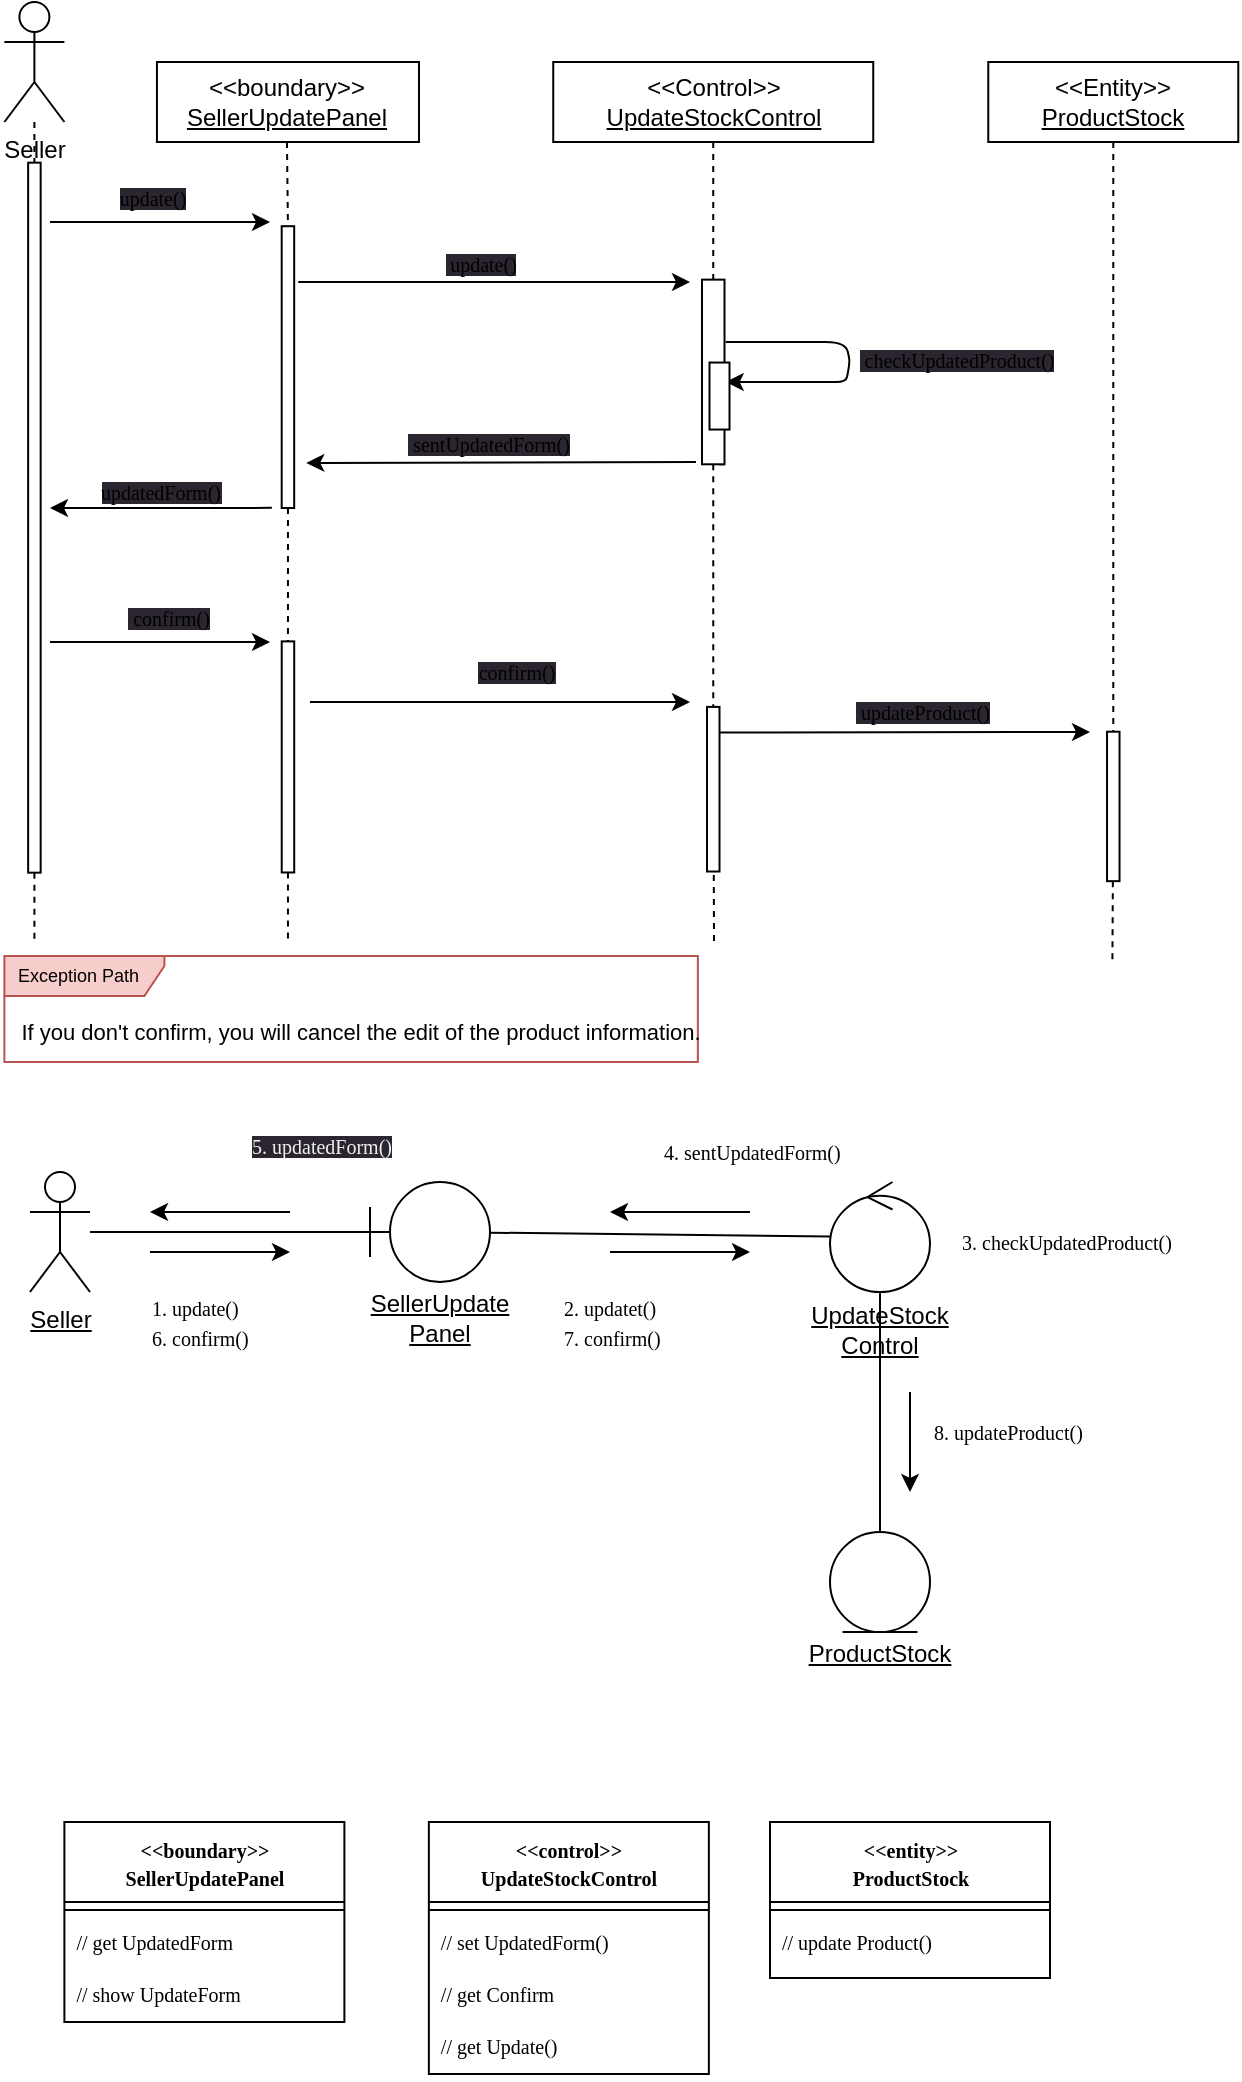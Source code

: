 <mxfile>
    <diagram id="cL9ai_w-RHlp5UJVBhCa" name="Page-1">
        <mxGraphModel dx="842" dy="438" grid="1" gridSize="10" guides="1" tooltips="1" connect="1" arrows="1" fold="1" page="1" pageScale="1" pageWidth="850" pageHeight="1100" math="0" shadow="0">
            <root>
                <mxCell id="0"/>
                <mxCell id="1" parent="0"/>
                <object label="Seller" Seller="" id="5">
                    <mxCell style="shape=umlActor;verticalLabelPosition=bottom;verticalAlign=top;html=1;outlineConnect=0;" parent="1" vertex="1">
                        <mxGeometry x="67.2" y="20" width="30" height="60" as="geometry"/>
                    </mxCell>
                </object>
                <mxCell id="9" value="&amp;lt;&amp;lt;Control&amp;gt;&amp;gt;&lt;u&gt;&lt;br&gt;UpdateStockControl&lt;/u&gt;" style="rounded=0;whiteSpace=wrap;html=1;" parent="1" vertex="1">
                    <mxGeometry x="341.62" y="50" width="160" height="40" as="geometry"/>
                </mxCell>
                <mxCell id="261" style="edgeStyle=none;html=1;dashed=1;endArrow=none;endFill=0;startArrow=none;" parent="1" source="58" edge="1">
                    <mxGeometry relative="1" as="geometry">
                        <mxPoint x="621.2" y="500" as="targetPoint"/>
                    </mxGeometry>
                </mxCell>
                <mxCell id="10" value="&amp;lt;&amp;lt;Entity&amp;gt;&amp;gt;&lt;br&gt;&lt;u&gt;ProductStock&lt;/u&gt;" style="rounded=0;whiteSpace=wrap;html=1;" parent="1" vertex="1">
                    <mxGeometry x="559.14" y="50" width="125" height="40" as="geometry"/>
                </mxCell>
                <mxCell id="28" value="" style="endArrow=classic;html=1;strokeWidth=1;jumpSize=6;" parent="1" edge="1">
                    <mxGeometry width="50" height="50" relative="1" as="geometry">
                        <mxPoint x="214.14" y="160" as="sourcePoint"/>
                        <mxPoint x="410" y="160" as="targetPoint"/>
                    </mxGeometry>
                </mxCell>
                <mxCell id="35" value="&lt;span style=&quot;font-family: Tahoma; font-size: 10px; text-align: left; background-color: rgb(42, 37, 47);&quot;&gt;&amp;nbsp;update()&lt;/span&gt;" style="edgeLabel;html=1;align=center;verticalAlign=middle;resizable=0;points=[];" parent="28" vertex="1" connectable="0">
                    <mxGeometry x="0.085" y="-3" relative="1" as="geometry">
                        <mxPoint x="-16" y="-12" as="offset"/>
                    </mxGeometry>
                </mxCell>
                <mxCell id="115" style="edgeStyle=none;jumpSize=6;html=1;exitX=0;exitY=0.5;exitDx=0;exitDy=0;dashed=1;strokeWidth=1;endArrow=none;endFill=0;startArrow=none;" parent="1" source="128" edge="1">
                    <mxGeometry relative="1" as="geometry">
                        <mxPoint x="422" y="490" as="targetPoint"/>
                    </mxGeometry>
                </mxCell>
                <mxCell id="52" value="" style="endArrow=classic;html=1;strokeWidth=1;jumpSize=6;" parent="1" edge="1">
                    <mxGeometry width="50" height="50" relative="1" as="geometry">
                        <mxPoint x="220" y="370" as="sourcePoint"/>
                        <mxPoint x="410" y="370" as="targetPoint"/>
                    </mxGeometry>
                </mxCell>
                <mxCell id="53" value="&lt;span style=&quot;font-family: Tahoma; font-size: 10px; text-align: left; background-color: rgb(42, 37, 47);&quot;&gt;confirm()&lt;/span&gt;" style="edgeLabel;html=1;align=center;verticalAlign=middle;resizable=0;points=[];" parent="52" vertex="1" connectable="0">
                    <mxGeometry x="0.085" y="-3" relative="1" as="geometry">
                        <mxPoint y="-18" as="offset"/>
                    </mxGeometry>
                </mxCell>
                <mxCell id="54" value="" style="endArrow=classic;html=1;strokeWidth=1;jumpSize=6;" parent="1" edge="1">
                    <mxGeometry width="50" height="50" relative="1" as="geometry">
                        <mxPoint x="425" y="385.23" as="sourcePoint"/>
                        <mxPoint x="610" y="385" as="targetPoint"/>
                    </mxGeometry>
                </mxCell>
                <mxCell id="55" value="&lt;span style=&quot;font-family: Tahoma; font-size: 10px; text-align: left; background-color: rgb(42, 37, 47);&quot;&gt;&amp;nbsp;updateProduct()&lt;/span&gt;" style="edgeLabel;html=1;align=center;verticalAlign=middle;resizable=0;points=[];" parent="54" vertex="1" connectable="0">
                    <mxGeometry x="0.085" y="-3" relative="1" as="geometry">
                        <mxPoint y="-13" as="offset"/>
                    </mxGeometry>
                </mxCell>
                <mxCell id="257" style="edgeStyle=none;html=1;dashed=1;endArrow=none;endFill=0;startArrow=none;" parent="1" source="126" edge="1">
                    <mxGeometry relative="1" as="geometry">
                        <mxPoint x="208.98" y="490" as="targetPoint"/>
                    </mxGeometry>
                </mxCell>
                <mxCell id="79" value="&amp;lt;&amp;lt;boundary&amp;gt;&amp;gt;&lt;br&gt;&lt;u&gt;SellerUpdatePanel&lt;/u&gt;" style="shape=umlLifeline;perimeter=lifelinePerimeter;whiteSpace=wrap;html=1;container=1;collapsible=0;recursiveResize=0;outlineConnect=0;" parent="1" vertex="1">
                    <mxGeometry x="143.47" y="50" width="131.02" height="40" as="geometry"/>
                </mxCell>
                <mxCell id="98" value="" style="edgeStyle=none;jumpSize=6;html=1;dashed=1;strokeWidth=1;endArrow=none;endFill=0;" parent="1" source="5" target="95" edge="1">
                    <mxGeometry relative="1" as="geometry">
                        <mxPoint x="82.2" y="660" as="targetPoint"/>
                        <mxPoint x="82.2" y="120" as="sourcePoint"/>
                    </mxGeometry>
                </mxCell>
                <mxCell id="279" style="edgeStyle=none;html=1;dashed=1;endArrow=none;endFill=0;" parent="1" source="95" edge="1">
                    <mxGeometry relative="1" as="geometry">
                        <mxPoint x="82.2" y="490" as="targetPoint"/>
                    </mxGeometry>
                </mxCell>
                <mxCell id="95" value="" style="rounded=0;whiteSpace=wrap;html=1;rotation=-90;" parent="1" vertex="1">
                    <mxGeometry x="-95.3" y="274.71" width="355" height="6.25" as="geometry"/>
                </mxCell>
                <mxCell id="99" value="&lt;font color=&quot;#000000&quot; style=&quot;font-size: 9px;&quot;&gt;Exception Path&lt;/font&gt;" style="shape=umlFrame;whiteSpace=wrap;html=1;width=80;height=20;boundedLbl=1;verticalAlign=middle;align=left;spacingLeft=5;strokeWidth=1;fontSize=9;fillColor=#f8cecc;strokeColor=#b85450;" parent="1" vertex="1">
                    <mxGeometry x="67.2" y="497" width="346.72" height="53" as="geometry"/>
                </mxCell>
                <mxCell id="106" value="" style="endArrow=classic;html=1;strokeWidth=1;jumpSize=6;" parent="1" edge="1">
                    <mxGeometry width="50" height="50" relative="1" as="geometry">
                        <mxPoint x="90" y="339.99" as="sourcePoint"/>
                        <mxPoint x="200" y="340" as="targetPoint"/>
                        <Array as="points"/>
                    </mxGeometry>
                </mxCell>
                <mxCell id="107" value="&lt;span style=&quot;font-family: Tahoma; font-size: 10px; text-align: left; background-color: rgb(42, 37, 47);&quot;&gt;&amp;nbsp;confirm()&lt;/span&gt;" style="edgeLabel;html=1;align=center;verticalAlign=middle;resizable=0;points=[];" parent="106" vertex="1" connectable="0">
                    <mxGeometry x="0.085" y="-3" relative="1" as="geometry">
                        <mxPoint x="-1" y="-15" as="offset"/>
                    </mxGeometry>
                </mxCell>
                <mxCell id="119" value="" style="endArrow=classic;html=1;strokeWidth=1;jumpSize=6;" parent="1" edge="1">
                    <mxGeometry width="50" height="50" relative="1" as="geometry">
                        <mxPoint x="90" y="130" as="sourcePoint"/>
                        <mxPoint x="200" y="130" as="targetPoint"/>
                    </mxGeometry>
                </mxCell>
                <mxCell id="120" value="&lt;span style=&quot;font-family: Tahoma; font-size: 10px; text-align: left; background-color: rgb(42, 37, 47);&quot;&gt;update()&lt;/span&gt;" style="edgeLabel;html=1;align=center;verticalAlign=middle;resizable=0;points=[];" parent="119" vertex="1" connectable="0">
                    <mxGeometry x="0.085" y="-3" relative="1" as="geometry">
                        <mxPoint x="-9" y="-15" as="offset"/>
                    </mxGeometry>
                </mxCell>
                <mxCell id="137" style="edgeStyle=none;jumpSize=6;html=1;exitX=0;exitY=1;exitDx=0;exitDy=0;entryX=0;entryY=0.75;entryDx=0;entryDy=0;dashed=1;strokeWidth=1;endArrow=none;endFill=0;" parent="1" source="37" target="37" edge="1">
                    <mxGeometry relative="1" as="geometry"/>
                </mxCell>
                <mxCell id="139" value="" style="endArrow=classic;html=1;strokeWidth=1;jumpSize=6;" parent="1" edge="1">
                    <mxGeometry width="50" height="50" relative="1" as="geometry">
                        <mxPoint x="427.86" y="190" as="sourcePoint"/>
                        <mxPoint x="427.86" y="210" as="targetPoint"/>
                        <Array as="points">
                            <mxPoint x="487.86" y="190"/>
                            <mxPoint x="490" y="200"/>
                            <mxPoint x="488" y="210"/>
                            <mxPoint x="477.86" y="210"/>
                        </Array>
                    </mxGeometry>
                </mxCell>
                <mxCell id="140" value="&lt;span style=&quot;font-family: Tahoma; font-size: 10px; text-align: left; background-color: rgb(42, 37, 47);&quot;&gt;&amp;nbsp;checkUpdatedProduct()&lt;/span&gt;" style="edgeLabel;html=1;align=center;verticalAlign=middle;resizable=0;points=[];" parent="139" vertex="1" connectable="0">
                    <mxGeometry x="0.085" y="-3" relative="1" as="geometry">
                        <mxPoint x="57" y="-7" as="offset"/>
                    </mxGeometry>
                </mxCell>
                <mxCell id="208" value="" style="edgeStyle=none;html=1;fontFamily=Tahoma;fontSize=10;endArrow=none;endFill=0;" parent="1" source="209" target="210" edge="1">
                    <mxGeometry relative="1" as="geometry"/>
                </mxCell>
                <mxCell id="209" value="&lt;u&gt;&lt;br&gt;&lt;br&gt;&lt;br&gt;&lt;br&gt;&lt;br&gt;&lt;br&gt;UpdateStock&lt;br&gt;Control&lt;/u&gt;" style="ellipse;shape=umlControl;whiteSpace=wrap;html=1;" parent="1" vertex="1">
                    <mxGeometry x="480" y="610" width="50" height="55" as="geometry"/>
                </mxCell>
                <mxCell id="210" value="&lt;br&gt;&lt;br&gt;&lt;br&gt;&lt;br&gt;&lt;br&gt;&lt;u&gt;ProductStock&lt;/u&gt;" style="ellipse;shape=umlEntity;whiteSpace=wrap;html=1;" parent="1" vertex="1">
                    <mxGeometry x="480" y="785" width="50" height="50" as="geometry"/>
                </mxCell>
                <mxCell id="211" style="edgeStyle=none;html=1;fontFamily=Tahoma;fontSize=10;endArrow=none;endFill=0;" parent="1" source="212" target="209" edge="1">
                    <mxGeometry relative="1" as="geometry"/>
                </mxCell>
                <mxCell id="212" value="&lt;u&gt;&lt;br&gt;&lt;br&gt;&lt;br&gt;&lt;br&gt;&lt;br&gt;&lt;br&gt;SellerUpdate&lt;br&gt;Panel&lt;/u&gt;" style="shape=umlBoundary;whiteSpace=wrap;html=1;" parent="1" vertex="1">
                    <mxGeometry x="250" y="610" width="60" height="50" as="geometry"/>
                </mxCell>
                <mxCell id="213" style="edgeStyle=none;html=1;fontFamily=Tahoma;endArrow=none;endFill=0;" parent="1" source="214" target="212" edge="1">
                    <mxGeometry relative="1" as="geometry"/>
                </mxCell>
                <mxCell id="214" value="&lt;u&gt;Seller&lt;/u&gt;" style="shape=umlActor;verticalLabelPosition=bottom;verticalAlign=top;html=1;outlineConnect=0;" parent="1" vertex="1">
                    <mxGeometry x="80.0" y="605" width="30" height="60" as="geometry"/>
                </mxCell>
                <mxCell id="215" value="" style="endArrow=classic;html=1;fontFamily=Tahoma;" parent="1" edge="1">
                    <mxGeometry width="50" height="50" relative="1" as="geometry">
                        <mxPoint x="140" y="645" as="sourcePoint"/>
                        <mxPoint x="210" y="645" as="targetPoint"/>
                    </mxGeometry>
                </mxCell>
                <mxCell id="216" value="&lt;font style=&quot;font-size: 10px;&quot;&gt;1. update()&lt;br&gt;6. confirm()&lt;/font&gt;" style="text;html=1;align=left;verticalAlign=middle;resizable=0;points=[];autosize=1;strokeColor=none;fillColor=none;fontFamily=Tahoma;strokeWidth=0;" parent="1" vertex="1">
                    <mxGeometry x="139" y="660" width="80" height="40" as="geometry"/>
                </mxCell>
                <mxCell id="217" value="&lt;font style=&quot;font-size: 10px;&quot;&gt;&lt;font style=&quot;font-size: 10px;&quot;&gt;2. updatet()&lt;br&gt;&lt;/font&gt;7. confirm()&lt;br&gt;&lt;/font&gt;" style="text;html=1;align=left;verticalAlign=middle;resizable=0;points=[];autosize=1;strokeColor=none;fillColor=none;fontFamily=Tahoma;strokeWidth=0;" parent="1" vertex="1">
                    <mxGeometry x="345" y="660" width="80" height="40" as="geometry"/>
                </mxCell>
                <mxCell id="218" value="" style="endArrow=classic;html=1;fontFamily=Tahoma;" parent="1" edge="1">
                    <mxGeometry width="50" height="50" relative="1" as="geometry">
                        <mxPoint x="210" y="625" as="sourcePoint"/>
                        <mxPoint x="140" y="625" as="targetPoint"/>
                    </mxGeometry>
                </mxCell>
                <mxCell id="219" value="" style="endArrow=classic;html=1;fontFamily=Tahoma;" parent="1" edge="1">
                    <mxGeometry width="50" height="50" relative="1" as="geometry">
                        <mxPoint x="370" y="645" as="sourcePoint"/>
                        <mxPoint x="440" y="645" as="targetPoint"/>
                    </mxGeometry>
                </mxCell>
                <mxCell id="220" value="" style="endArrow=classic;html=1;fontFamily=Tahoma;" parent="1" edge="1">
                    <mxGeometry width="50" height="50" relative="1" as="geometry">
                        <mxPoint x="440" y="625" as="sourcePoint"/>
                        <mxPoint x="370" y="625" as="targetPoint"/>
                    </mxGeometry>
                </mxCell>
                <mxCell id="221" value="&lt;font style=&quot;&quot;&gt;&lt;span style=&quot;font-size: 10px;&quot;&gt;4. sentUpdatedForm()&lt;/span&gt;&lt;br&gt;&lt;/font&gt;" style="text;html=1;align=left;verticalAlign=middle;resizable=0;points=[];autosize=1;strokeColor=none;fillColor=none;fontFamily=Tahoma;strokeWidth=0;" parent="1" vertex="1">
                    <mxGeometry x="395" y="580" width="120" height="30" as="geometry"/>
                </mxCell>
                <mxCell id="222" value="&lt;span style=&quot;color: rgb(240, 240, 240); font-family: Tahoma; font-size: 10px; font-style: normal; font-variant-ligatures: normal; font-variant-caps: normal; font-weight: 400; letter-spacing: normal; orphans: 2; text-align: left; text-indent: 0px; text-transform: none; widows: 2; word-spacing: 0px; -webkit-text-stroke-width: 0px; background-color: rgb(42, 37, 47); text-decoration-thickness: initial; text-decoration-style: initial; text-decoration-color: initial; float: none; display: inline !important;&quot;&gt;5. updatedForm()&lt;br&gt;&lt;/span&gt;" style="text;whiteSpace=wrap;html=1;fontSize=10;fontFamily=Tahoma;" parent="1" vertex="1">
                    <mxGeometry x="189" y="580" width="130" height="25" as="geometry"/>
                </mxCell>
                <mxCell id="227" value="" style="endArrow=classic;html=1;fontFamily=Tahoma;" parent="1" edge="1">
                    <mxGeometry width="50" height="50" relative="1" as="geometry">
                        <mxPoint x="520" y="715" as="sourcePoint"/>
                        <mxPoint x="520" y="765" as="targetPoint"/>
                    </mxGeometry>
                </mxCell>
                <mxCell id="228" value="&lt;font style=&quot;font-size: 10px;&quot;&gt;8. updateProduct()&lt;br&gt;&lt;/font&gt;" style="text;html=1;align=left;verticalAlign=middle;resizable=0;points=[];autosize=1;strokeColor=none;fillColor=none;fontFamily=Tahoma;strokeWidth=0;" parent="1" vertex="1">
                    <mxGeometry x="530" y="720" width="110" height="30" as="geometry"/>
                </mxCell>
                <mxCell id="241" value="&lt;font style=&quot;&quot;&gt;&lt;span style=&quot;font-size: 10px;&quot;&gt;3. checkUpdatedProduct()&lt;/span&gt;&lt;br&gt;&lt;/font&gt;" style="text;html=1;align=left;verticalAlign=middle;resizable=0;points=[];autosize=1;strokeColor=none;fillColor=none;fontFamily=Tahoma;strokeWidth=0;" parent="1" vertex="1">
                    <mxGeometry x="544.14" y="625" width="140" height="30" as="geometry"/>
                </mxCell>
                <mxCell id="255" value="" style="edgeStyle=none;html=1;dashed=1;endArrow=none;endFill=0;startArrow=none;" parent="1" source="37" target="128" edge="1">
                    <mxGeometry relative="1" as="geometry">
                        <mxPoint x="422" y="520" as="targetPoint"/>
                        <mxPoint x="421.637" y="90" as="sourcePoint"/>
                    </mxGeometry>
                </mxCell>
                <mxCell id="128" value="" style="rounded=0;whiteSpace=wrap;html=1;rotation=-90;direction=west;" parent="1" vertex="1">
                    <mxGeometry x="380.48" y="410.48" width="82.3" height="6.25" as="geometry"/>
                </mxCell>
                <mxCell id="256" value="" style="edgeStyle=none;html=1;dashed=1;endArrow=none;endFill=0;" parent="1" source="9" target="37" edge="1">
                    <mxGeometry relative="1" as="geometry">
                        <mxPoint x="421.624" y="331.28" as="targetPoint"/>
                        <mxPoint x="421.62" y="90" as="sourcePoint"/>
                    </mxGeometry>
                </mxCell>
                <mxCell id="37" value="" style="rounded=0;whiteSpace=wrap;html=1;rotation=-90;" parent="1" vertex="1">
                    <mxGeometry x="375.46" y="199.35" width="92.33" height="11.26" as="geometry"/>
                </mxCell>
                <mxCell id="258" value="" style="edgeStyle=none;html=1;dashed=1;endArrow=none;endFill=0;" parent="1" source="79" target="90" edge="1">
                    <mxGeometry relative="1" as="geometry">
                        <mxPoint x="208.98" y="490" as="targetPoint"/>
                        <mxPoint x="208.909" y="90" as="sourcePoint"/>
                    </mxGeometry>
                </mxCell>
                <mxCell id="90" value="" style="rounded=0;whiteSpace=wrap;html=1;rotation=-90;" parent="1" vertex="1">
                    <mxGeometry x="138.51" y="199.43" width="140.92" height="6.25" as="geometry"/>
                </mxCell>
                <mxCell id="259" value="" style="edgeStyle=none;html=1;dashed=1;endArrow=none;endFill=0;startArrow=none;" parent="1" source="90" target="126" edge="1">
                    <mxGeometry relative="1" as="geometry">
                        <mxPoint x="208.98" y="490" as="targetPoint"/>
                        <mxPoint x="208.224" y="312.28" as="sourcePoint"/>
                    </mxGeometry>
                </mxCell>
                <mxCell id="126" value="" style="rounded=0;whiteSpace=wrap;html=1;rotation=-90;" parent="1" vertex="1">
                    <mxGeometry x="151.21" y="394.34" width="115.55" height="6.25" as="geometry"/>
                </mxCell>
                <mxCell id="262" value="" style="edgeStyle=none;html=1;dashed=1;endArrow=none;endFill=0;" parent="1" source="10" target="58" edge="1">
                    <mxGeometry relative="1" as="geometry">
                        <mxPoint x="621.64" y="510" as="targetPoint"/>
                        <mxPoint x="621.64" y="90" as="sourcePoint"/>
                    </mxGeometry>
                </mxCell>
                <mxCell id="58" value="" style="rounded=0;whiteSpace=wrap;html=1;rotation=-90;" parent="1" vertex="1">
                    <mxGeometry x="584.28" y="419.09" width="74.72" height="6.25" as="geometry"/>
                </mxCell>
                <mxCell id="264" value="" style="rounded=0;whiteSpace=wrap;html=1;rotation=-90;" parent="1" vertex="1">
                    <mxGeometry x="408" y="212.02" width="33.5" height="10" as="geometry"/>
                </mxCell>
                <mxCell id="267" value="" style="endArrow=classic;html=1;jumpSize=6;exitX=0.901;exitY=0.066;exitDx=0;exitDy=0;exitPerimeter=0;" parent="1" edge="1">
                    <mxGeometry width="50" height="50" relative="1" as="geometry">
                        <mxPoint x="412.973" y="250.005" as="sourcePoint"/>
                        <mxPoint x="218.14" y="250.46" as="targetPoint"/>
                    </mxGeometry>
                </mxCell>
                <mxCell id="268" value="&lt;span style=&quot;font-family: Tahoma; font-size: 10px; text-align: left; background-color: rgb(42, 37, 47);&quot;&gt;&amp;nbsp;sentUpdatedForm()&lt;/span&gt;" style="edgeLabel;html=1;align=center;verticalAlign=middle;resizable=0;points=[];" parent="267" vertex="1" connectable="0">
                    <mxGeometry x="0.123" relative="1" as="geometry">
                        <mxPoint x="5" y="-10" as="offset"/>
                    </mxGeometry>
                </mxCell>
                <mxCell id="269" value="" style="endArrow=classic;html=1;jumpSize=6;exitX=0.901;exitY=0.066;exitDx=0;exitDy=0;exitPerimeter=0;" parent="1" edge="1">
                    <mxGeometry width="50" height="50" relative="1" as="geometry">
                        <mxPoint x="200.943" y="272.935" as="sourcePoint"/>
                        <mxPoint x="90" y="273" as="targetPoint"/>
                    </mxGeometry>
                </mxCell>
                <mxCell id="270" value="&lt;span style=&quot;color: rgba(0, 0, 0, 0); font-family: monospace; font-size: 0px; text-align: start; background-color: rgb(42, 37, 47);&quot;&gt;%3CmxGraphModel%3E%3Croot%3E%3CmxCell%20id%3D%220%22%2F%3E%3CmxCell%20id%3D%221%22%20parent%3D%220%22%2F%3E%3CmxCell%20id%3D%222%22%20value%3D%22%26lt%3Bspan%20style%3D%26quot%3Bcolor%3A%20rgb(240%2C%20240%2C%20240)%3B%20font-family%3A%20Tahoma%3B%20font-size%3A%2010px%3B%20font-style%3A%20normal%3B%20font-variant-ligatures%3A%20normal%3B%20font-variant-caps%3A%20normal%3B%20font-weight%3A%20400%3B%20letter-spacing%3A%20normal%3B%20orphans%3A%202%3B%20text-align%3A%20left%3B%20text-indent%3A%200px%3B%20text-transform%3A%20none%3B%20widows%3A%202%3B%20word-spacing%3A%200px%3B%20-webkit-text-stroke-width%3A%200px%3B%20background-color%3A%20rgb(42%2C%2037%2C%2047)%3B%20text-decoration-thickness%3A%20initial%3B%20text-decoration-style%3A%20initial%3B%20text-decoration-color%3A%20initial%3B%20float%3A%20none%3B%20display%3A%20inline%20!important%3B%26quot%3B%26gt%3B5.%20UpdatedForm()%26lt%3Bbr%26gt%3B%26lt%3B%2Fspan%26gt%3B%22%20style%3D%22text%3BwhiteSpace%3Dwrap%3Bhtml%3D1%3BfontSize%3D10%3BfontFamily%3DTahoma%3B%22%20vertex%3D%221%22%20parent%3D%221%22%3E%3CmxGeometry%20x%3D%22218.14%22%20y%3D%22590%22%20width%3D%22130%22%20height%3D%2225%22%20as%3D%22geometry%22%2F%3E%3C%2FmxCell%3E%3C%2Froot%3E%3C%2FmxGraphModel%3E&lt;/span&gt;" style="edgeLabel;html=1;align=center;verticalAlign=middle;resizable=0;points=[];" parent="269" vertex="1" connectable="0">
                    <mxGeometry x="0.123" relative="1" as="geometry">
                        <mxPoint x="5" y="-10" as="offset"/>
                    </mxGeometry>
                </mxCell>
                <mxCell id="274" value="&lt;span style=&quot;font-family: Tahoma; font-size: 10px; text-align: left; background-color: rgb(42, 37, 47);&quot;&gt;updatedForm()&lt;/span&gt;" style="edgeLabel;html=1;align=center;verticalAlign=middle;resizable=0;points=[];" parent="269" vertex="1" connectable="0">
                    <mxGeometry x="-0.072" y="-1" relative="1" as="geometry">
                        <mxPoint x="-5" y="-7" as="offset"/>
                    </mxGeometry>
                </mxCell>
                <mxCell id="280" value="&lt;span style=&quot;font-family: Tahoma; font-size: 10px; font-weight: 700;&quot;&gt;&amp;lt;&amp;lt;boundary&amp;gt;&amp;gt;&lt;/span&gt;&lt;br style=&quot;padding: 0px; margin: 0px; font-family: Tahoma; font-size: 10px; font-weight: 700;&quot;&gt;&lt;span style=&quot;font-family: Tahoma; font-size: 10px; font-weight: 700;&quot;&gt;SellerUpdatePanel&lt;/span&gt;" style="swimlane;fontStyle=0;align=center;verticalAlign=top;childLayout=stackLayout;horizontal=1;startSize=40;horizontalStack=0;resizeParent=1;resizeParentMax=0;resizeLast=0;collapsible=0;marginBottom=0;html=1;" vertex="1" parent="1">
                    <mxGeometry x="97.2" y="930" width="140" height="100" as="geometry"/>
                </mxCell>
                <mxCell id="281" value="" style="line;strokeWidth=1;fillColor=none;align=left;verticalAlign=middle;spacingTop=-1;spacingLeft=3;spacingRight=3;rotatable=0;labelPosition=right;points=[];portConstraint=eastwest;" vertex="1" parent="280">
                    <mxGeometry y="40" width="140" height="8" as="geometry"/>
                </mxCell>
                <mxCell id="231" value="// get UpdatedForm" style="text;strokeColor=none;fillColor=none;align=left;verticalAlign=top;spacingLeft=4;spacingRight=4;overflow=hidden;rotatable=0;points=[[0,0.5],[1,0.5]];portConstraint=eastwest;strokeWidth=0;fontFamily=Tahoma;fontSize=10;" parent="280" vertex="1">
                    <mxGeometry y="48" width="140" height="26" as="geometry"/>
                </mxCell>
                <mxCell id="232" value="// show UpdateForm" style="text;strokeColor=none;fillColor=none;align=left;verticalAlign=top;spacingLeft=4;spacingRight=4;overflow=hidden;rotatable=0;points=[[0,0.5],[1,0.5]];portConstraint=eastwest;strokeWidth=0;fontFamily=Tahoma;fontSize=10;" parent="280" vertex="1">
                    <mxGeometry y="74" width="140" height="26" as="geometry"/>
                </mxCell>
                <mxCell id="285" value="&lt;span style=&quot;font-family: Tahoma; font-size: 10px; font-weight: 700;&quot;&gt;&amp;lt;&amp;lt;control&amp;gt;&amp;gt;&lt;/span&gt;&lt;br style=&quot;padding: 0px; margin: 0px; font-family: Tahoma; font-size: 10px; font-weight: 700;&quot;&gt;&lt;span style=&quot;font-family: Tahoma; font-size: 10px; font-weight: 700;&quot;&gt;UpdateStockControl&lt;/span&gt;" style="swimlane;fontStyle=0;align=center;verticalAlign=top;childLayout=stackLayout;horizontal=1;startSize=40;horizontalStack=0;resizeParent=1;resizeParentMax=0;resizeLast=0;collapsible=0;marginBottom=0;html=1;" vertex="1" parent="1">
                    <mxGeometry x="279.43" y="930" width="140" height="126" as="geometry"/>
                </mxCell>
                <mxCell id="286" value="" style="line;strokeWidth=1;fillColor=none;align=left;verticalAlign=middle;spacingTop=-1;spacingLeft=3;spacingRight=3;rotatable=0;labelPosition=right;points=[];portConstraint=eastwest;" vertex="1" parent="285">
                    <mxGeometry y="40" width="140" height="8" as="geometry"/>
                </mxCell>
                <mxCell id="237" value="// set UpdatedForm()" style="text;strokeColor=none;fillColor=none;align=left;verticalAlign=top;spacingLeft=4;spacingRight=4;overflow=hidden;rotatable=0;points=[[0,0.5],[1,0.5]];portConstraint=eastwest;strokeWidth=0;fontFamily=Tahoma;fontSize=10;" parent="285" vertex="1">
                    <mxGeometry y="48" width="140" height="26" as="geometry"/>
                </mxCell>
                <mxCell id="236" value="// get Confirm" style="text;strokeColor=none;fillColor=none;align=left;verticalAlign=top;spacingLeft=4;spacingRight=4;overflow=hidden;rotatable=0;points=[[0,0.5],[1,0.5]];portConstraint=eastwest;strokeWidth=0;fontFamily=Tahoma;fontSize=10;" parent="285" vertex="1">
                    <mxGeometry y="74" width="140" height="26" as="geometry"/>
                </mxCell>
                <mxCell id="235" value="// get Update()" style="text;strokeColor=none;fillColor=none;align=left;verticalAlign=top;spacingLeft=4;spacingRight=4;overflow=hidden;rotatable=0;points=[[0,0.5],[1,0.5]];portConstraint=eastwest;strokeWidth=0;fontFamily=Tahoma;fontSize=10;" parent="285" vertex="1">
                    <mxGeometry y="100" width="140" height="26" as="geometry"/>
                </mxCell>
                <mxCell id="288" value="&lt;span style=&quot;font-family: Tahoma; font-size: 10px; font-weight: 700;&quot;&gt;&amp;lt;&amp;lt;entity&amp;gt;&amp;gt;&lt;/span&gt;&lt;br style=&quot;padding: 0px; margin: 0px; font-family: Tahoma; font-size: 10px; font-weight: 700;&quot;&gt;&lt;span style=&quot;font-family: Tahoma; font-size: 10px; font-weight: 700;&quot;&gt;ProductStock&lt;/span&gt;" style="swimlane;fontStyle=0;align=center;verticalAlign=top;childLayout=stackLayout;horizontal=1;startSize=40;horizontalStack=0;resizeParent=1;resizeParentMax=0;resizeLast=0;collapsible=0;marginBottom=0;html=1;" vertex="1" parent="1">
                    <mxGeometry x="450" y="930" width="140" height="78" as="geometry"/>
                </mxCell>
                <mxCell id="289" value="" style="line;strokeWidth=1;fillColor=none;align=left;verticalAlign=middle;spacingTop=-1;spacingLeft=3;spacingRight=3;rotatable=0;labelPosition=right;points=[];portConstraint=eastwest;" vertex="1" parent="288">
                    <mxGeometry y="40" width="140" height="8" as="geometry"/>
                </mxCell>
                <mxCell id="240" value="// update Product()" style="text;strokeColor=none;fillColor=none;align=left;verticalAlign=top;spacingLeft=4;spacingRight=4;overflow=hidden;rotatable=0;points=[[0,0.5],[1,0.5]];portConstraint=eastwest;strokeWidth=0;fontFamily=Tahoma;fontSize=10;" parent="288" vertex="1">
                    <mxGeometry y="48" width="140" height="30" as="geometry"/>
                </mxCell>
                <mxCell id="291" value="If you don't confirm, you will cancel the edit of the product information." style="text;html=1;align=center;verticalAlign=middle;resizable=0;points=[];autosize=1;strokeColor=none;fillColor=none;fontSize=11;" vertex="1" parent="1">
                    <mxGeometry x="65" y="520" width="360" height="30" as="geometry"/>
                </mxCell>
            </root>
        </mxGraphModel>
    </diagram>
</mxfile>